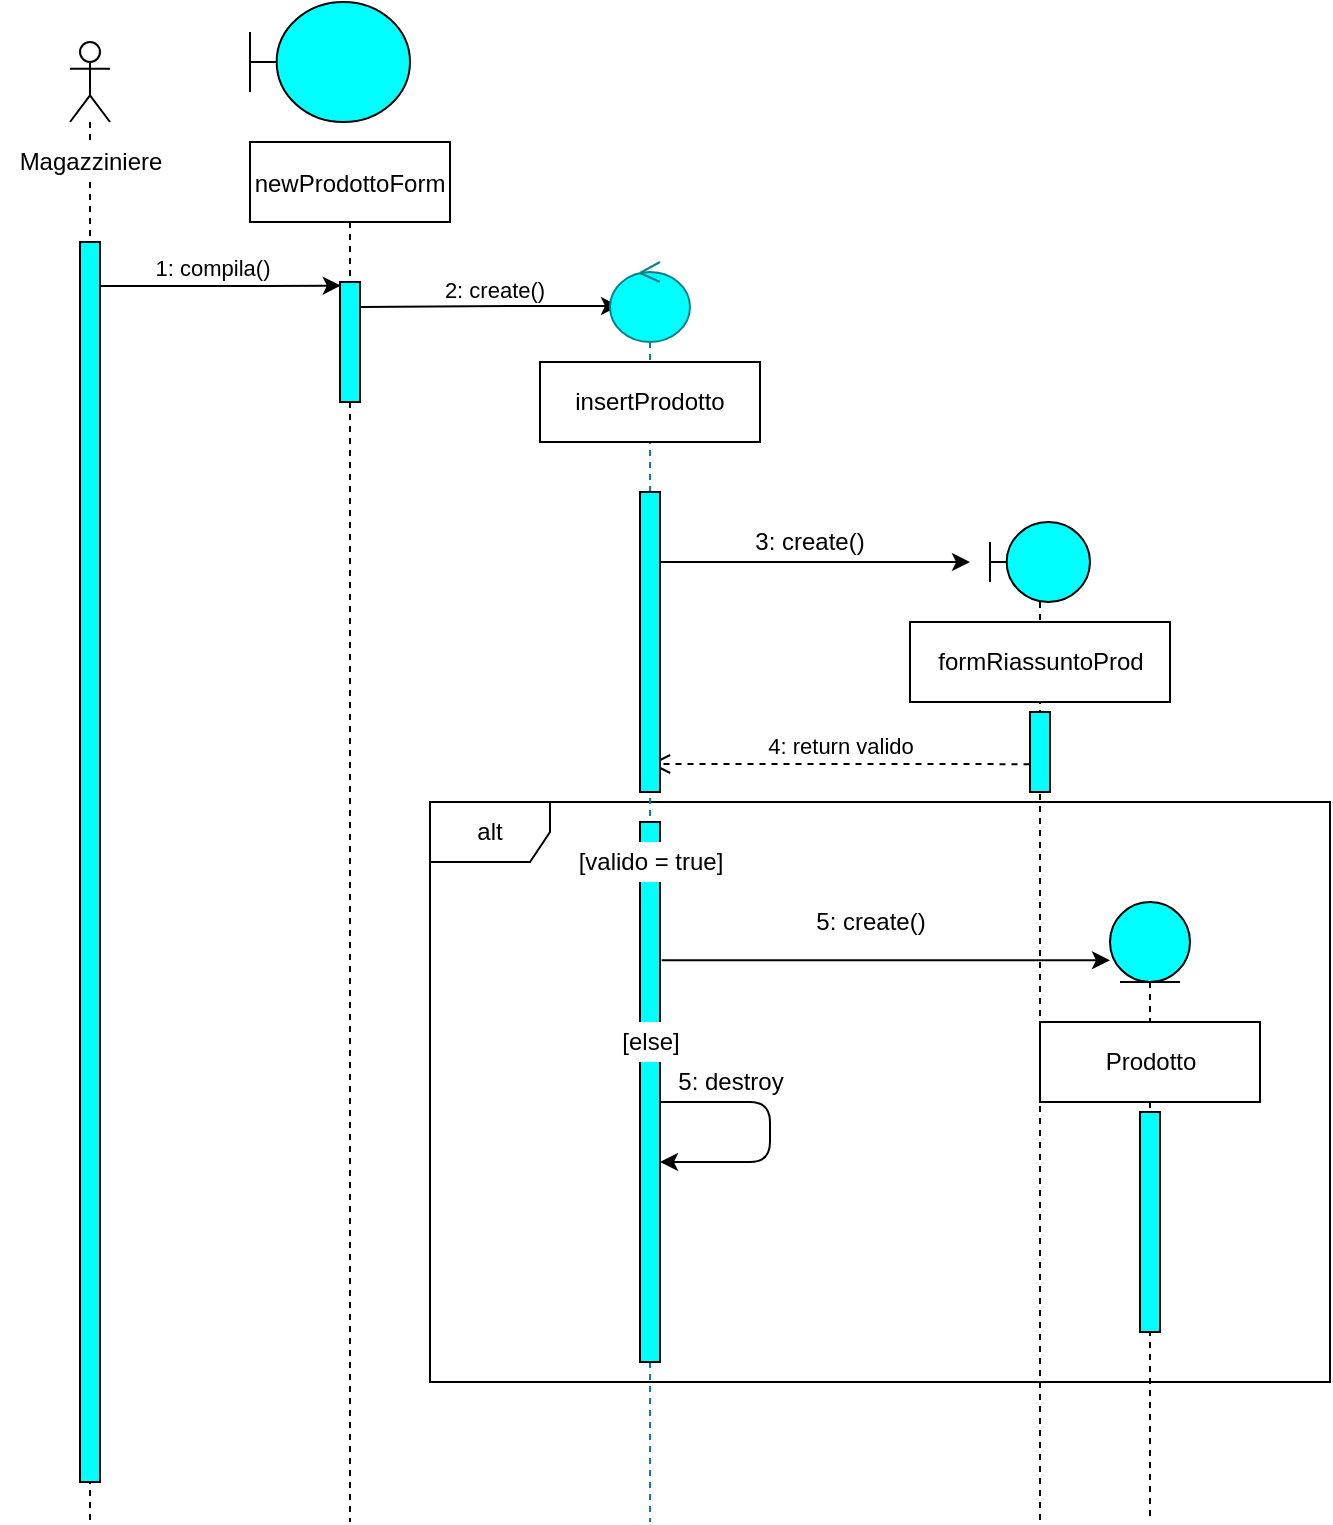 <mxfile version="13.10.0" type="device"><diagram id="kgpKYQtTHZ0yAKxKKP6v" name="Page-1"><mxGraphModel dx="792" dy="605" grid="1" gridSize="10" guides="1" tooltips="1" connect="1" arrows="1" fold="1" page="1" pageScale="1" pageWidth="850" pageHeight="1100" math="0" shadow="0"><root><mxCell id="0"/><mxCell id="1" parent="0"/><mxCell id="EGCXP0-oF4D9gxy1c2hi-7" value="alt" style="shape=umlFrame;whiteSpace=wrap;html=1;fillColor=#FFFFFF;" parent="1" vertex="1"><mxGeometry x="270" y="480" width="450" height="290" as="geometry"/></mxCell><mxCell id="3nuBFxr9cyL0pnOWT2aG-1" value="newProdottoForm" style="shape=umlLifeline;perimeter=lifelinePerimeter;container=1;collapsible=0;recursiveResize=0;rounded=0;shadow=0;strokeWidth=1;fillColor=#FFFFFF;" parent="1" vertex="1"><mxGeometry x="180" y="150" width="100" height="690" as="geometry"/></mxCell><mxCell id="3nuBFxr9cyL0pnOWT2aG-2" value="" style="points=[];perimeter=orthogonalPerimeter;rounded=0;shadow=0;strokeWidth=1;fillColor=#00FFFF;" parent="3nuBFxr9cyL0pnOWT2aG-1" vertex="1"><mxGeometry x="45" y="70" width="10" height="60" as="geometry"/></mxCell><mxCell id="MiAPoc62xb50PXXLJI-n-19" value="" style="shape=umlBoundary;whiteSpace=wrap;html=1;fillColor=#00FFFF;" parent="1" vertex="1"><mxGeometry x="180" y="80" width="80" height="60" as="geometry"/></mxCell><mxCell id="MiAPoc62xb50PXXLJI-n-20" value="1: compila()" style="endArrow=classic;html=1;entryX=0.138;entryY=0.099;entryDx=0;entryDy=0;entryPerimeter=0;fillColor=#00FFFF;" parent="1" edge="1"><mxGeometry x="-0.058" y="9" width="50" height="50" relative="1" as="geometry"><mxPoint x="104" y="222" as="sourcePoint"/><mxPoint x="225.38" y="221.81" as="targetPoint"/><Array as="points"><mxPoint x="179" y="222"/></Array><mxPoint as="offset"/></mxGeometry></mxCell><mxCell id="MiAPoc62xb50PXXLJI-n-30" value="2: create()" style="endArrow=classic;html=1;exitX=1.027;exitY=0.255;exitDx=0;exitDy=0;exitPerimeter=0;fillColor=#00FFFF;" parent="1" edge="1"><mxGeometry x="0.04" y="8" width="50" height="50" relative="1" as="geometry"><mxPoint x="235.27" y="232.45" as="sourcePoint"/><mxPoint x="364.5" y="232" as="targetPoint"/><Array as="points"><mxPoint x="300" y="232"/></Array><mxPoint as="offset"/></mxGeometry></mxCell><mxCell id="EGCXP0-oF4D9gxy1c2hi-1" value="" style="shape=umlLifeline;participant=umlEntity;perimeter=lifelinePerimeter;whiteSpace=wrap;html=1;container=1;collapsible=0;recursiveResize=0;verticalAlign=top;spacingTop=36;outlineConnect=0;fillColor=#00FFFF;" parent="1" vertex="1"><mxGeometry x="610" y="530" width="40" height="310" as="geometry"/></mxCell><mxCell id="EGCXP0-oF4D9gxy1c2hi-16" value="" style="html=1;points=[];perimeter=orthogonalPerimeter;fillColor=#00FFFF;" parent="EGCXP0-oF4D9gxy1c2hi-1" vertex="1"><mxGeometry x="15" y="105" width="10" height="110" as="geometry"/></mxCell><mxCell id="EGCXP0-oF4D9gxy1c2hi-2" value="" style="shape=umlLifeline;participant=umlBoundary;perimeter=lifelinePerimeter;whiteSpace=wrap;html=1;container=1;collapsible=0;recursiveResize=0;verticalAlign=top;spacingTop=36;outlineConnect=0;fillColor=#00FFFF;" parent="1" vertex="1"><mxGeometry x="550" y="340" width="50" height="500" as="geometry"/></mxCell><mxCell id="EGCXP0-oF4D9gxy1c2hi-3" value="" style="html=1;points=[];perimeter=orthogonalPerimeter;fillColor=#00FFFF;" parent="EGCXP0-oF4D9gxy1c2hi-2" vertex="1"><mxGeometry x="20" y="95" width="10" height="40" as="geometry"/></mxCell><mxCell id="MiAPoc62xb50PXXLJI-n-47" value="formRiassuntoProd" style="html=1;fillColor=#FFFFFF;" parent="1" vertex="1"><mxGeometry x="510" y="390" width="130" height="40" as="geometry"/></mxCell><mxCell id="EGCXP0-oF4D9gxy1c2hi-14" value="4: return valido" style="html=1;verticalAlign=bottom;endArrow=open;dashed=1;endSize=8;fillColor=#00FFFF;exitX=-0.025;exitY=0.652;exitDx=0;exitDy=0;exitPerimeter=0;" parent="1" target="L4Ttdds26EjUfAYfwU1u-8" edge="1" source="EGCXP0-oF4D9gxy1c2hi-3"><mxGeometry relative="1" as="geometry"><mxPoint x="500" y="319.5" as="sourcePoint"/><mxPoint x="440" y="461" as="targetPoint"/><Array as="points"><mxPoint x="490" y="461"/></Array></mxGeometry></mxCell><mxCell id="EGCXP0-oF4D9gxy1c2hi-17" value="Prodotto" style="html=1;fillColor=#FFFFFF;" parent="1" vertex="1"><mxGeometry x="575" y="590" width="110" height="40" as="geometry"/></mxCell><mxCell id="EGCXP0-oF4D9gxy1c2hi-26" value="5: destroy" style="text;html=1;align=center;verticalAlign=middle;resizable=0;points=[];autosize=1;" parent="1" vertex="1"><mxGeometry x="385" y="610" width="70" height="20" as="geometry"/></mxCell><mxCell id="EGCXP0-oF4D9gxy1c2hi-27" value="" style="shape=umlLifeline;participant=umlActor;perimeter=lifelinePerimeter;whiteSpace=wrap;html=1;container=1;collapsible=0;recursiveResize=0;verticalAlign=top;spacingTop=36;outlineConnect=0;fillColor=#FFFFFF;" parent="1" vertex="1"><mxGeometry x="90" y="100" width="20" height="740" as="geometry"/></mxCell><mxCell id="EGCXP0-oF4D9gxy1c2hi-28" value="" style="html=1;points=[];perimeter=orthogonalPerimeter;fillColor=#00FFFF;" parent="EGCXP0-oF4D9gxy1c2hi-27" vertex="1"><mxGeometry x="5" y="100" width="10" height="620" as="geometry"/></mxCell><mxCell id="EGCXP0-oF4D9gxy1c2hi-29" value="Magazziniere" style="text;html=1;align=center;verticalAlign=middle;resizable=0;points=[];autosize=1;fillColor=#FFFFFF;" parent="1" vertex="1"><mxGeometry x="55" y="150" width="90" height="20" as="geometry"/></mxCell><mxCell id="EGCXP0-oF4D9gxy1c2hi-33" value="3: create()" style="text;html=1;strokeColor=none;fillColor=none;align=center;verticalAlign=middle;whiteSpace=wrap;rounded=0;" parent="1" vertex="1"><mxGeometry x="420" y="340" width="80" height="20" as="geometry"/></mxCell><mxCell id="EGCXP0-oF4D9gxy1c2hi-35" value="" style="endArrow=classic;html=1;fillColor=#00FFFF;" parent="1" source="L4Ttdds26EjUfAYfwU1u-8" edge="1"><mxGeometry width="50" height="50" relative="1" as="geometry"><mxPoint x="416.33" y="360.0" as="sourcePoint"/><mxPoint x="540" y="360.04" as="targetPoint"/></mxGeometry></mxCell><mxCell id="EGCXP0-oF4D9gxy1c2hi-21" value="5: create()" style="text;html=1;align=center;verticalAlign=middle;resizable=0;points=[];autosize=1;" parent="1" vertex="1"><mxGeometry x="455" y="530" width="70" height="20" as="geometry"/></mxCell><mxCell id="L4Ttdds26EjUfAYfwU1u-5" value="" style="endArrow=classic;html=1;fillColor=#00FFFF;entryX=0;entryY=0.094;entryDx=0;entryDy=0;entryPerimeter=0;exitX=1.087;exitY=0.256;exitDx=0;exitDy=0;exitPerimeter=0;" edge="1" parent="1" source="EGCXP0-oF4D9gxy1c2hi-6" target="EGCXP0-oF4D9gxy1c2hi-1"><mxGeometry width="50" height="50" relative="1" as="geometry"><mxPoint x="400" y="559" as="sourcePoint"/><mxPoint x="538.56" y="567.9" as="targetPoint"/></mxGeometry></mxCell><mxCell id="EGCXP0-oF4D9gxy1c2hi-25" value="" style="endArrow=classic;html=1;fillColor=#00FFFF;" parent="1" source="EGCXP0-oF4D9gxy1c2hi-6" target="EGCXP0-oF4D9gxy1c2hi-6" edge="1"><mxGeometry width="50" height="50" relative="1" as="geometry"><mxPoint x="517.5" y="510" as="sourcePoint"/><mxPoint x="414" y="660" as="targetPoint"/><Array as="points"><mxPoint x="440" y="630"/><mxPoint x="440" y="660"/></Array></mxGeometry></mxCell><mxCell id="L4Ttdds26EjUfAYfwU1u-8" value="" style="shape=umlLifeline;participant=umlControl;perimeter=lifelinePerimeter;whiteSpace=wrap;html=1;container=1;collapsible=0;recursiveResize=0;verticalAlign=top;spacingTop=36;outlineConnect=0;strokeColor=#0e8088;fillColor=#00FFFF;" vertex="1" parent="1"><mxGeometry x="360" y="210" width="40" height="630" as="geometry"/></mxCell><mxCell id="L4Ttdds26EjUfAYfwU1u-1" value="" style="points=[];perimeter=orthogonalPerimeter;rounded=0;shadow=0;strokeWidth=1;fillColor=#00FFFF;" vertex="1" parent="L4Ttdds26EjUfAYfwU1u-8"><mxGeometry x="15" y="115" width="10" height="150" as="geometry"/></mxCell><mxCell id="EGCXP0-oF4D9gxy1c2hi-6" value="" style="html=1;points=[];perimeter=orthogonalPerimeter;fillColor=#00FFFF;" parent="1" vertex="1"><mxGeometry x="375" y="490" width="10" height="270" as="geometry"/></mxCell><mxCell id="EGCXP0-oF4D9gxy1c2hi-9" value="[valido = true]" style="text;html=1;strokeColor=none;align=center;verticalAlign=middle;whiteSpace=wrap;rounded=0;fillColor=#ffffff;" parent="1" vertex="1"><mxGeometry x="337.5" y="500" width="85" height="20" as="geometry"/></mxCell><mxCell id="EGCXP0-oF4D9gxy1c2hi-22" value="[else]" style="text;html=1;align=center;verticalAlign=middle;resizable=0;points=[];autosize=1;fillColor=#FFFFFF;" parent="1" vertex="1"><mxGeometry x="360" y="590" width="40" height="20" as="geometry"/></mxCell><mxCell id="MiAPoc62xb50PXXLJI-n-22" value="insertProdotto" style="rounded=0;whiteSpace=wrap;html=1;align=center;fillColor=#FFFFFF;" parent="1" vertex="1"><mxGeometry x="325" y="260" width="110" height="40" as="geometry"/></mxCell></root></mxGraphModel></diagram></mxfile>